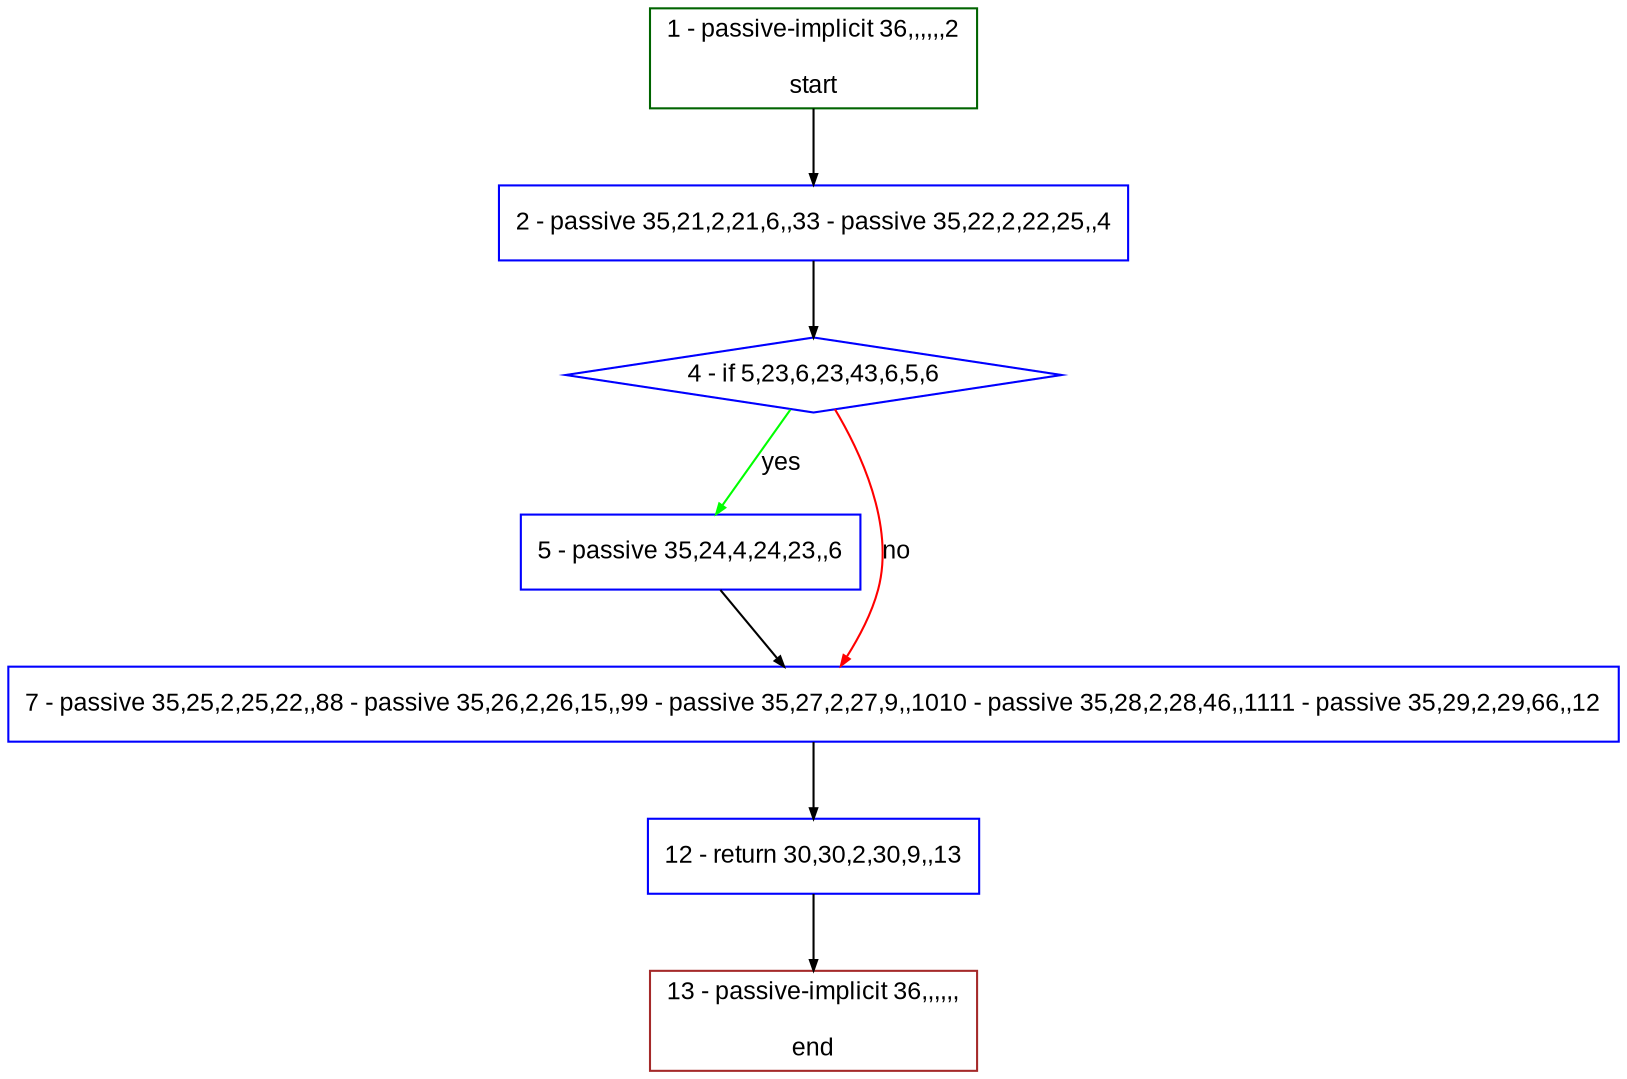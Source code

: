 digraph "" {
  graph [pack="true", label="", fontsize="12", packmode="clust", fontname="Arial", fillcolor="#FFFFCC", bgcolor="white", style="rounded,filled", compound="true"];
  node [node_initialized="no", label="", color="grey", fontsize="12", fillcolor="white", fontname="Arial", style="filled", shape="rectangle", compound="true", fixedsize="false"];
  edge [fontcolor="black", arrowhead="normal", arrowtail="none", arrowsize="0.5", ltail="", label="", color="black", fontsize="12", lhead="", fontname="Arial", dir="forward", compound="true"];
  __N1 [label="2 - passive 35,21,2,21,6,,33 - passive 35,22,2,22,25,,4", color="#0000ff", fillcolor="#ffffff", style="filled", shape="box"];
  __N2 [label="1 - passive-implicit 36,,,,,,2\n\nstart", color="#006400", fillcolor="#ffffff", style="filled", shape="box"];
  __N3 [label="4 - if 5,23,6,23,43,6,5,6", color="#0000ff", fillcolor="#ffffff", style="filled", shape="diamond"];
  __N4 [label="5 - passive 35,24,4,24,23,,6", color="#0000ff", fillcolor="#ffffff", style="filled", shape="box"];
  __N5 [label="7 - passive 35,25,2,25,22,,88 - passive 35,26,2,26,15,,99 - passive 35,27,2,27,9,,1010 - passive 35,28,2,28,46,,1111 - passive 35,29,2,29,66,,12", color="#0000ff", fillcolor="#ffffff", style="filled", shape="box"];
  __N6 [label="12 - return 30,30,2,30,9,,13", color="#0000ff", fillcolor="#ffffff", style="filled", shape="box"];
  __N7 [label="13 - passive-implicit 36,,,,,,\n\nend", color="#a52a2a", fillcolor="#ffffff", style="filled", shape="box"];
  __N2 -> __N1 [arrowhead="normal", arrowtail="none", color="#000000", label="", dir="forward"];
  __N1 -> __N3 [arrowhead="normal", arrowtail="none", color="#000000", label="", dir="forward"];
  __N3 -> __N4 [arrowhead="normal", arrowtail="none", color="#00ff00", label="yes", dir="forward"];
  __N3 -> __N5 [arrowhead="normal", arrowtail="none", color="#ff0000", label="no", dir="forward"];
  __N4 -> __N5 [arrowhead="normal", arrowtail="none", color="#000000", label="", dir="forward"];
  __N5 -> __N6 [arrowhead="normal", arrowtail="none", color="#000000", label="", dir="forward"];
  __N6 -> __N7 [arrowhead="normal", arrowtail="none", color="#000000", label="", dir="forward"];
}
